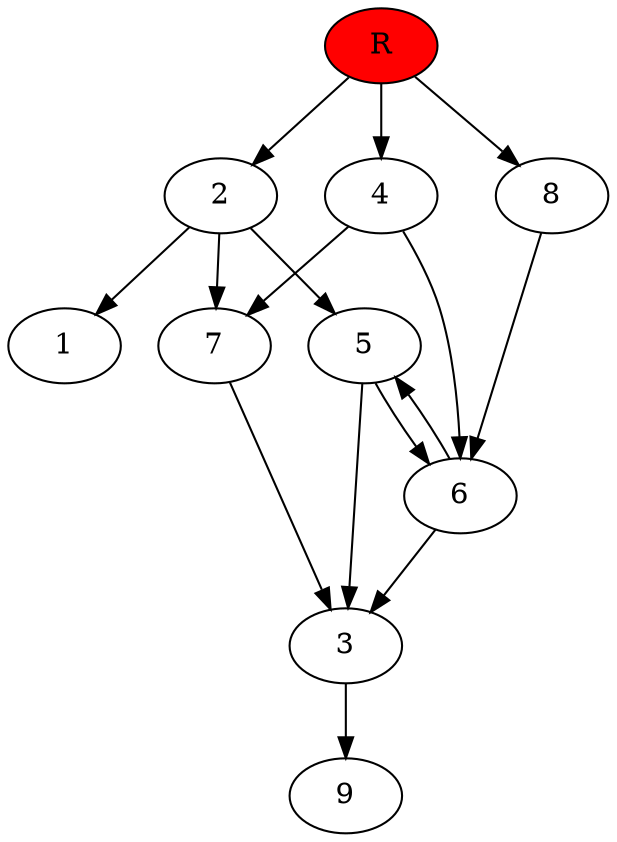 digraph prb12284 {
	1
	2
	3
	4
	5
	6
	7
	8
	R [fillcolor="#ff0000" style=filled]
	2 -> 1
	2 -> 5
	2 -> 7
	3 -> 9
	4 -> 6
	4 -> 7
	5 -> 3
	5 -> 6
	6 -> 3
	6 -> 5
	7 -> 3
	8 -> 6
	R -> 2
	R -> 4
	R -> 8
}
